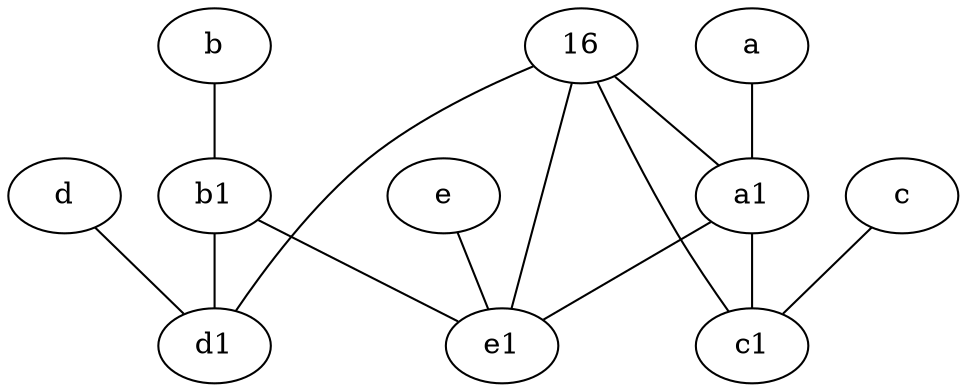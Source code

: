 graph {
	b1 [pos="9,4!"]
	b [pos="10,4!"]
	e [pos="7,9!"]
	16
	a [pos="8,2!"]
	d1 [pos="3,5!"]
	a1 [pos="8,3!"]
	e1 [pos="7,7!"]
	c1 [pos="4.5,3!"]
	c [pos="4.5,2!"]
	d [pos="2,5!"]
	c -- c1
	b1 -- e1
	b -- b1
	16 -- e1
	16 -- d1
	a1 -- c1
	16 -- a1
	b1 -- d1
	a1 -- e1
	a -- a1
	16 -- c1
	d -- d1
	e -- e1
}
